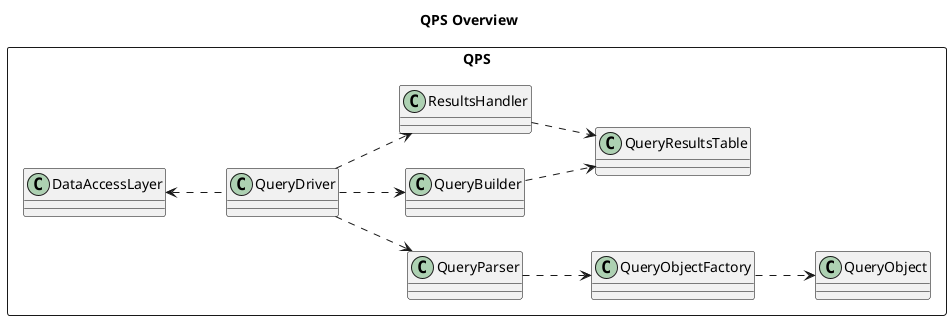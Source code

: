 @startuml
left to right direction
' !include ../style.puml
skinparam ClassFontColor #000000
skinparam ClassBorderColor #000000

title QPS Overview

package QPS <<Rectangle>> {

    Class QueryResultsTable {
     
    }
    
    Class QueryDriver {
       
    }
    
    'Can remove unnecessary info'
    'Converts the Tokens into Query Object'
    Class QueryParser {
      
    }

    'builds the query based on Query Object (which API calls to make to PKB)'
    Class QueryBuilder {
      
    }

    'Handles return values from PKB'
    Class ResultsHandler {
      
    }

    'Talks to PKB'
    Class DataAccessLayer {
       
    }

    'Holds the info needed to request the PKB'
    Class QueryObject {
      
    }

    Class QueryObjectFactory {
       
        
    }

}

DataAccessLayer <.. QueryDriver
QueryDriver ..> QueryBuilder
QueryDriver ..> QueryParser
QueryDriver ..> ResultsHandler
QueryParser ..> QueryObjectFactory
ResultsHandler ..> QueryResultsTable
QueryBuilder ..> QueryResultsTable
QueryObjectFactory ..> QueryObject
@end
